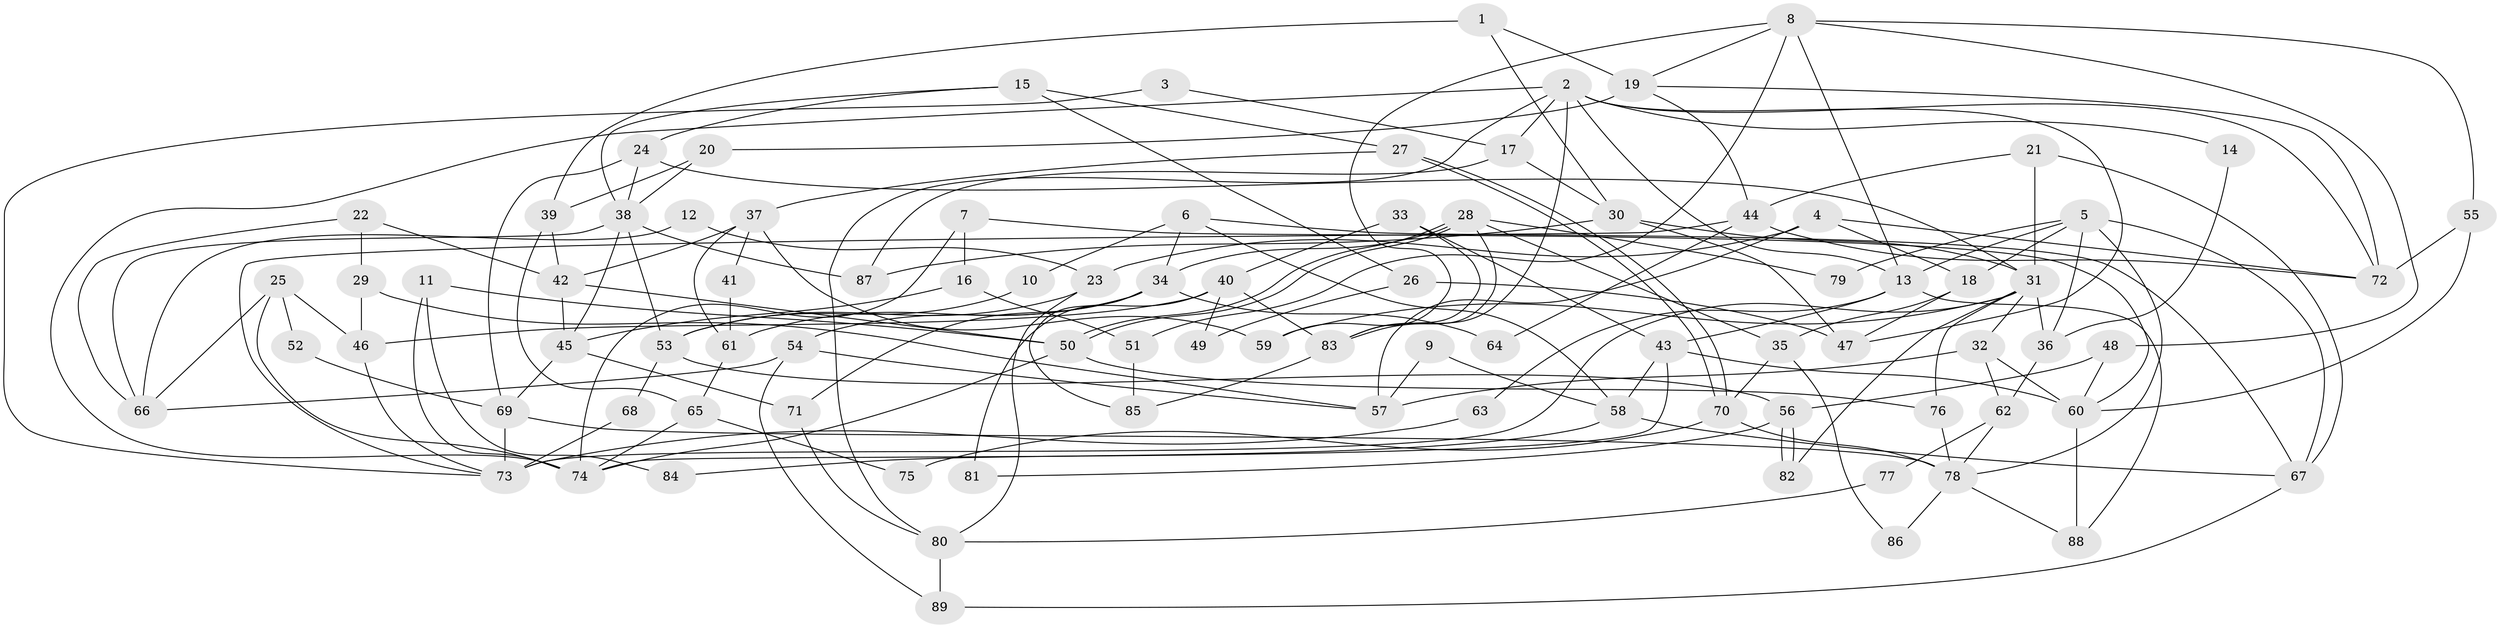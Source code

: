 // Generated by graph-tools (version 1.1) at 2025/02/03/09/25 03:02:14]
// undirected, 89 vertices, 178 edges
graph export_dot {
graph [start="1"]
  node [color=gray90,style=filled];
  1;
  2;
  3;
  4;
  5;
  6;
  7;
  8;
  9;
  10;
  11;
  12;
  13;
  14;
  15;
  16;
  17;
  18;
  19;
  20;
  21;
  22;
  23;
  24;
  25;
  26;
  27;
  28;
  29;
  30;
  31;
  32;
  33;
  34;
  35;
  36;
  37;
  38;
  39;
  40;
  41;
  42;
  43;
  44;
  45;
  46;
  47;
  48;
  49;
  50;
  51;
  52;
  53;
  54;
  55;
  56;
  57;
  58;
  59;
  60;
  61;
  62;
  63;
  64;
  65;
  66;
  67;
  68;
  69;
  70;
  71;
  72;
  73;
  74;
  75;
  76;
  77;
  78;
  79;
  80;
  81;
  82;
  83;
  84;
  85;
  86;
  87;
  88;
  89;
  1 -- 30;
  1 -- 19;
  1 -- 39;
  2 -- 13;
  2 -- 83;
  2 -- 14;
  2 -- 17;
  2 -- 47;
  2 -- 72;
  2 -- 74;
  2 -- 80;
  3 -- 73;
  3 -- 17;
  4 -- 23;
  4 -- 72;
  4 -- 18;
  4 -- 57;
  5 -- 13;
  5 -- 18;
  5 -- 36;
  5 -- 67;
  5 -- 78;
  5 -- 79;
  6 -- 58;
  6 -- 67;
  6 -- 10;
  6 -- 34;
  7 -- 60;
  7 -- 74;
  7 -- 16;
  8 -- 51;
  8 -- 59;
  8 -- 13;
  8 -- 19;
  8 -- 48;
  8 -- 55;
  9 -- 57;
  9 -- 58;
  10 -- 53;
  11 -- 50;
  11 -- 74;
  11 -- 84;
  12 -- 66;
  12 -- 23;
  13 -- 43;
  13 -- 63;
  13 -- 88;
  14 -- 36;
  15 -- 27;
  15 -- 38;
  15 -- 24;
  15 -- 26;
  16 -- 45;
  16 -- 51;
  17 -- 30;
  17 -- 87;
  18 -- 47;
  18 -- 35;
  19 -- 72;
  19 -- 20;
  19 -- 44;
  20 -- 39;
  20 -- 38;
  21 -- 44;
  21 -- 31;
  21 -- 67;
  22 -- 42;
  22 -- 66;
  22 -- 29;
  23 -- 53;
  23 -- 80;
  24 -- 38;
  24 -- 31;
  24 -- 69;
  25 -- 74;
  25 -- 46;
  25 -- 52;
  25 -- 66;
  26 -- 47;
  26 -- 49;
  27 -- 37;
  27 -- 70;
  27 -- 70;
  28 -- 50;
  28 -- 50;
  28 -- 34;
  28 -- 35;
  28 -- 79;
  28 -- 83;
  29 -- 57;
  29 -- 46;
  30 -- 31;
  30 -- 87;
  30 -- 47;
  31 -- 32;
  31 -- 36;
  31 -- 59;
  31 -- 73;
  31 -- 76;
  31 -- 82;
  32 -- 62;
  32 -- 60;
  32 -- 57;
  33 -- 40;
  33 -- 43;
  33 -- 83;
  34 -- 54;
  34 -- 61;
  34 -- 64;
  34 -- 71;
  34 -- 85;
  35 -- 70;
  35 -- 86;
  36 -- 62;
  37 -- 61;
  37 -- 42;
  37 -- 41;
  37 -- 59;
  38 -- 66;
  38 -- 45;
  38 -- 53;
  38 -- 87;
  39 -- 42;
  39 -- 65;
  40 -- 46;
  40 -- 83;
  40 -- 49;
  40 -- 81;
  41 -- 61;
  42 -- 50;
  42 -- 45;
  43 -- 60;
  43 -- 74;
  43 -- 58;
  44 -- 73;
  44 -- 64;
  44 -- 72;
  45 -- 69;
  45 -- 71;
  46 -- 73;
  48 -- 60;
  48 -- 56;
  50 -- 76;
  50 -- 74;
  51 -- 85;
  52 -- 69;
  53 -- 56;
  53 -- 68;
  54 -- 89;
  54 -- 57;
  54 -- 66;
  55 -- 72;
  55 -- 60;
  56 -- 82;
  56 -- 82;
  56 -- 81;
  58 -- 67;
  58 -- 84;
  60 -- 88;
  61 -- 65;
  62 -- 78;
  62 -- 77;
  63 -- 73;
  65 -- 74;
  65 -- 75;
  67 -- 89;
  68 -- 73;
  69 -- 78;
  69 -- 73;
  70 -- 75;
  70 -- 78;
  71 -- 80;
  76 -- 78;
  77 -- 80;
  78 -- 86;
  78 -- 88;
  80 -- 89;
  83 -- 85;
}
